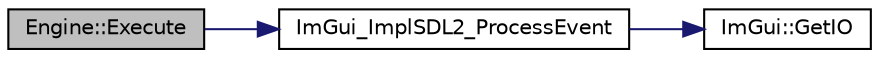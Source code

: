 digraph "Engine::Execute"
{
 // LATEX_PDF_SIZE
  edge [fontname="Helvetica",fontsize="10",labelfontname="Helvetica",labelfontsize="10"];
  node [fontname="Helvetica",fontsize="10",shape=record];
  rankdir="LR";
  Node1 [label="Engine::Execute",height=0.2,width=0.4,color="black", fillcolor="grey75", style="filled", fontcolor="black",tooltip="The main function to execute all behaviour of the game engine."];
  Node1 -> Node2 [color="midnightblue",fontsize="10",style="solid"];
  Node2 [label="ImGui_ImplSDL2_ProcessEvent",height=0.2,width=0.4,color="black", fillcolor="white", style="filled",URL="$imgui__impl__sdl_8cpp.html#af02f4ad765d4f65b334eb14a4065f8eb",tooltip=" "];
  Node2 -> Node3 [color="midnightblue",fontsize="10",style="solid"];
  Node3 [label="ImGui::GetIO",height=0.2,width=0.4,color="black", fillcolor="white", style="filled",URL="$namespace_im_gui.html#a3179e560812f878f3961ce803a5d9302",tooltip=" "];
}
